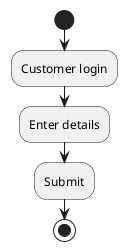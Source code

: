 @startuml
'https://plantuml.com/activity-diagram-beta

start
:Customer login;
:Enter details;
:Submit;




stop

@enduml
